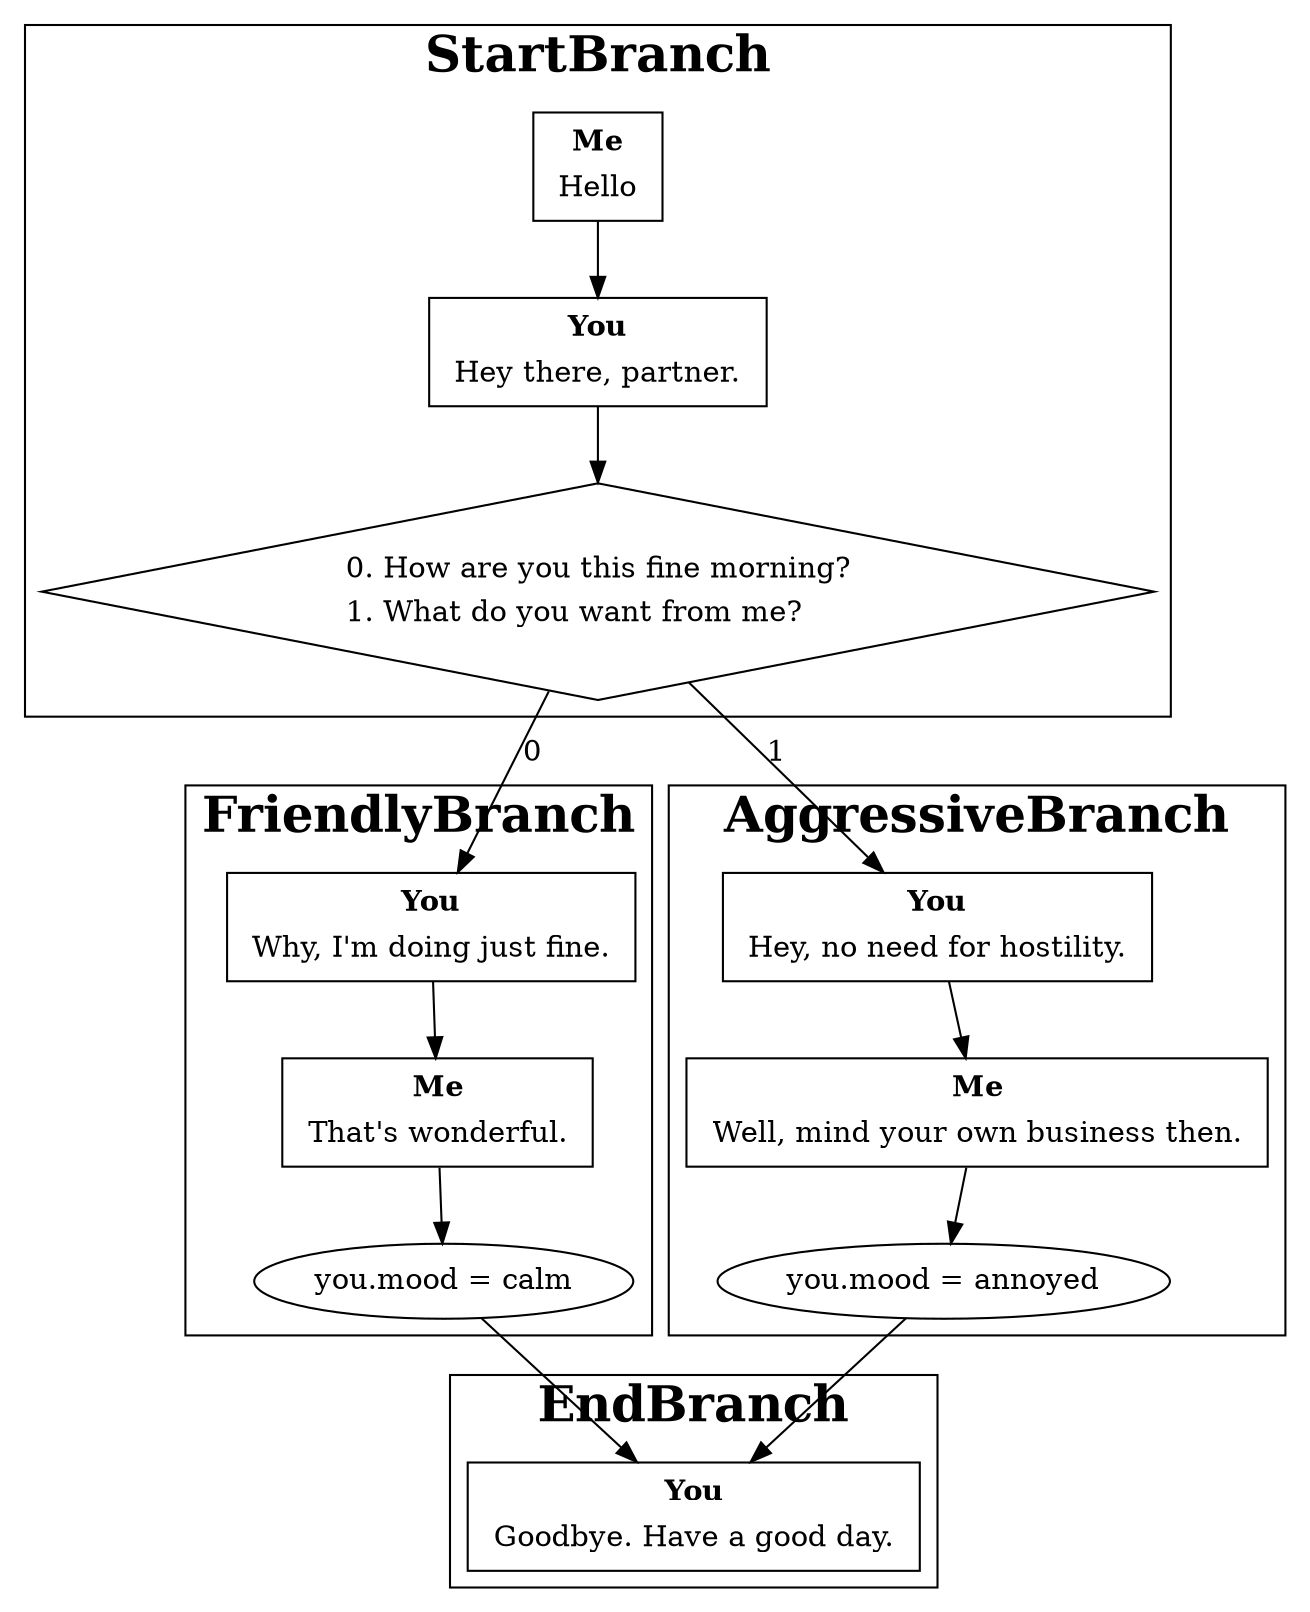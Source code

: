 digraph G {
subgraph cluster_0 {
label=<<b>StartBranch</b>> fontsize="24pt";
140156120321280 [label=<<table border="0"><tr><td><b>Me</b></td></tr><tr><td align="left">Hello</td></tr></table>>, shape=box];
140156120321328 [label=<<table border="0"><tr><td><b>You</b></td></tr><tr><td align="left">Hey there, partner.</td></tr></table>>, shape=box];
140156120321472 [label=<<table border="0" cellborder="0"><tr><td align="left">0. How are you this fine morning?</td></tr><tr><td align="left">1. What do you want from me?</td></tr></table>>, shape=diamond];
}
subgraph cluster_1 {
label=<<b>FriendlyBranch</b>> fontsize="24pt";
140156120321520 [label=<<table border="0"><tr><td><b>You</b></td></tr><tr><td align="left">Why, I'm doing just fine.</td></tr></table>>, shape=box];
140156120321568 [label=<<table border="0"><tr><td><b>Me</b></td></tr><tr><td align="left">That's wonderful.</td></tr></table>>, shape=box];
140156120321376 [label="you.mood = calm", shape=ellipse];
}
subgraph cluster_2 {
label=<<b>AggressiveBranch</b>> fontsize="24pt";
140156120321664 [label=<<table border="0"><tr><td><b>You</b></td></tr><tr><td align="left">Hey, no need for hostility.</td></tr></table>>, shape=box];
140156120321616 [label=<<table border="0"><tr><td><b>Me</b></td></tr><tr><td align="left">Well, mind your own business then.</td></tr></table>>, shape=box];
140156120321808 [label="you.mood = annoyed", shape=ellipse];
}
subgraph cluster_3 {
label=<<b>EndBranch</b>> fontsize="24pt";
140156120321424 [label=<<table border="0"><tr><td><b>You</b></td></tr><tr><td align="left">Goodbye. Have a good day.</td></tr></table>>, shape=box];
}
140156120321280 -> 140156120321328;
140156120321328 -> 140156120321472;
140156120321472 -> 140156120321520 [label = 0];
140156120321472 -> 140156120321664 [label = 1];
140156120321520 -> 140156120321568;
140156120321568 -> 140156120321376;
140156120321376 -> 140156120321424;
140156120321664 -> 140156120321616;
140156120321616 -> 140156120321808;
140156120321808 -> 140156120321424;
}